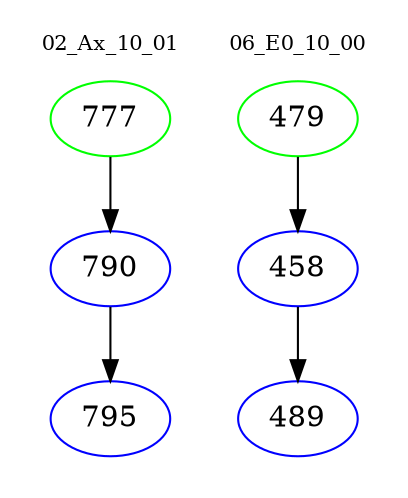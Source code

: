 digraph{
subgraph cluster_0 {
color = white
label = "02_Ax_10_01";
fontsize=10;
T0_777 [label="777", color="green"]
T0_777 -> T0_790 [color="black"]
T0_790 [label="790", color="blue"]
T0_790 -> T0_795 [color="black"]
T0_795 [label="795", color="blue"]
}
subgraph cluster_1 {
color = white
label = "06_E0_10_00";
fontsize=10;
T1_479 [label="479", color="green"]
T1_479 -> T1_458 [color="black"]
T1_458 [label="458", color="blue"]
T1_458 -> T1_489 [color="black"]
T1_489 [label="489", color="blue"]
}
}
